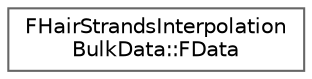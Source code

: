 digraph "Graphical Class Hierarchy"
{
 // INTERACTIVE_SVG=YES
 // LATEX_PDF_SIZE
  bgcolor="transparent";
  edge [fontname=Helvetica,fontsize=10,labelfontname=Helvetica,labelfontsize=10];
  node [fontname=Helvetica,fontsize=10,shape=box,height=0.2,width=0.4];
  rankdir="LR";
  Node0 [id="Node000000",label="FHairStrandsInterpolation\lBulkData::FData",height=0.2,width=0.4,color="grey40", fillcolor="white", style="filled",URL="$d8/da2/structFHairStrandsInterpolationBulkData_1_1FData.html",tooltip=" "];
}

